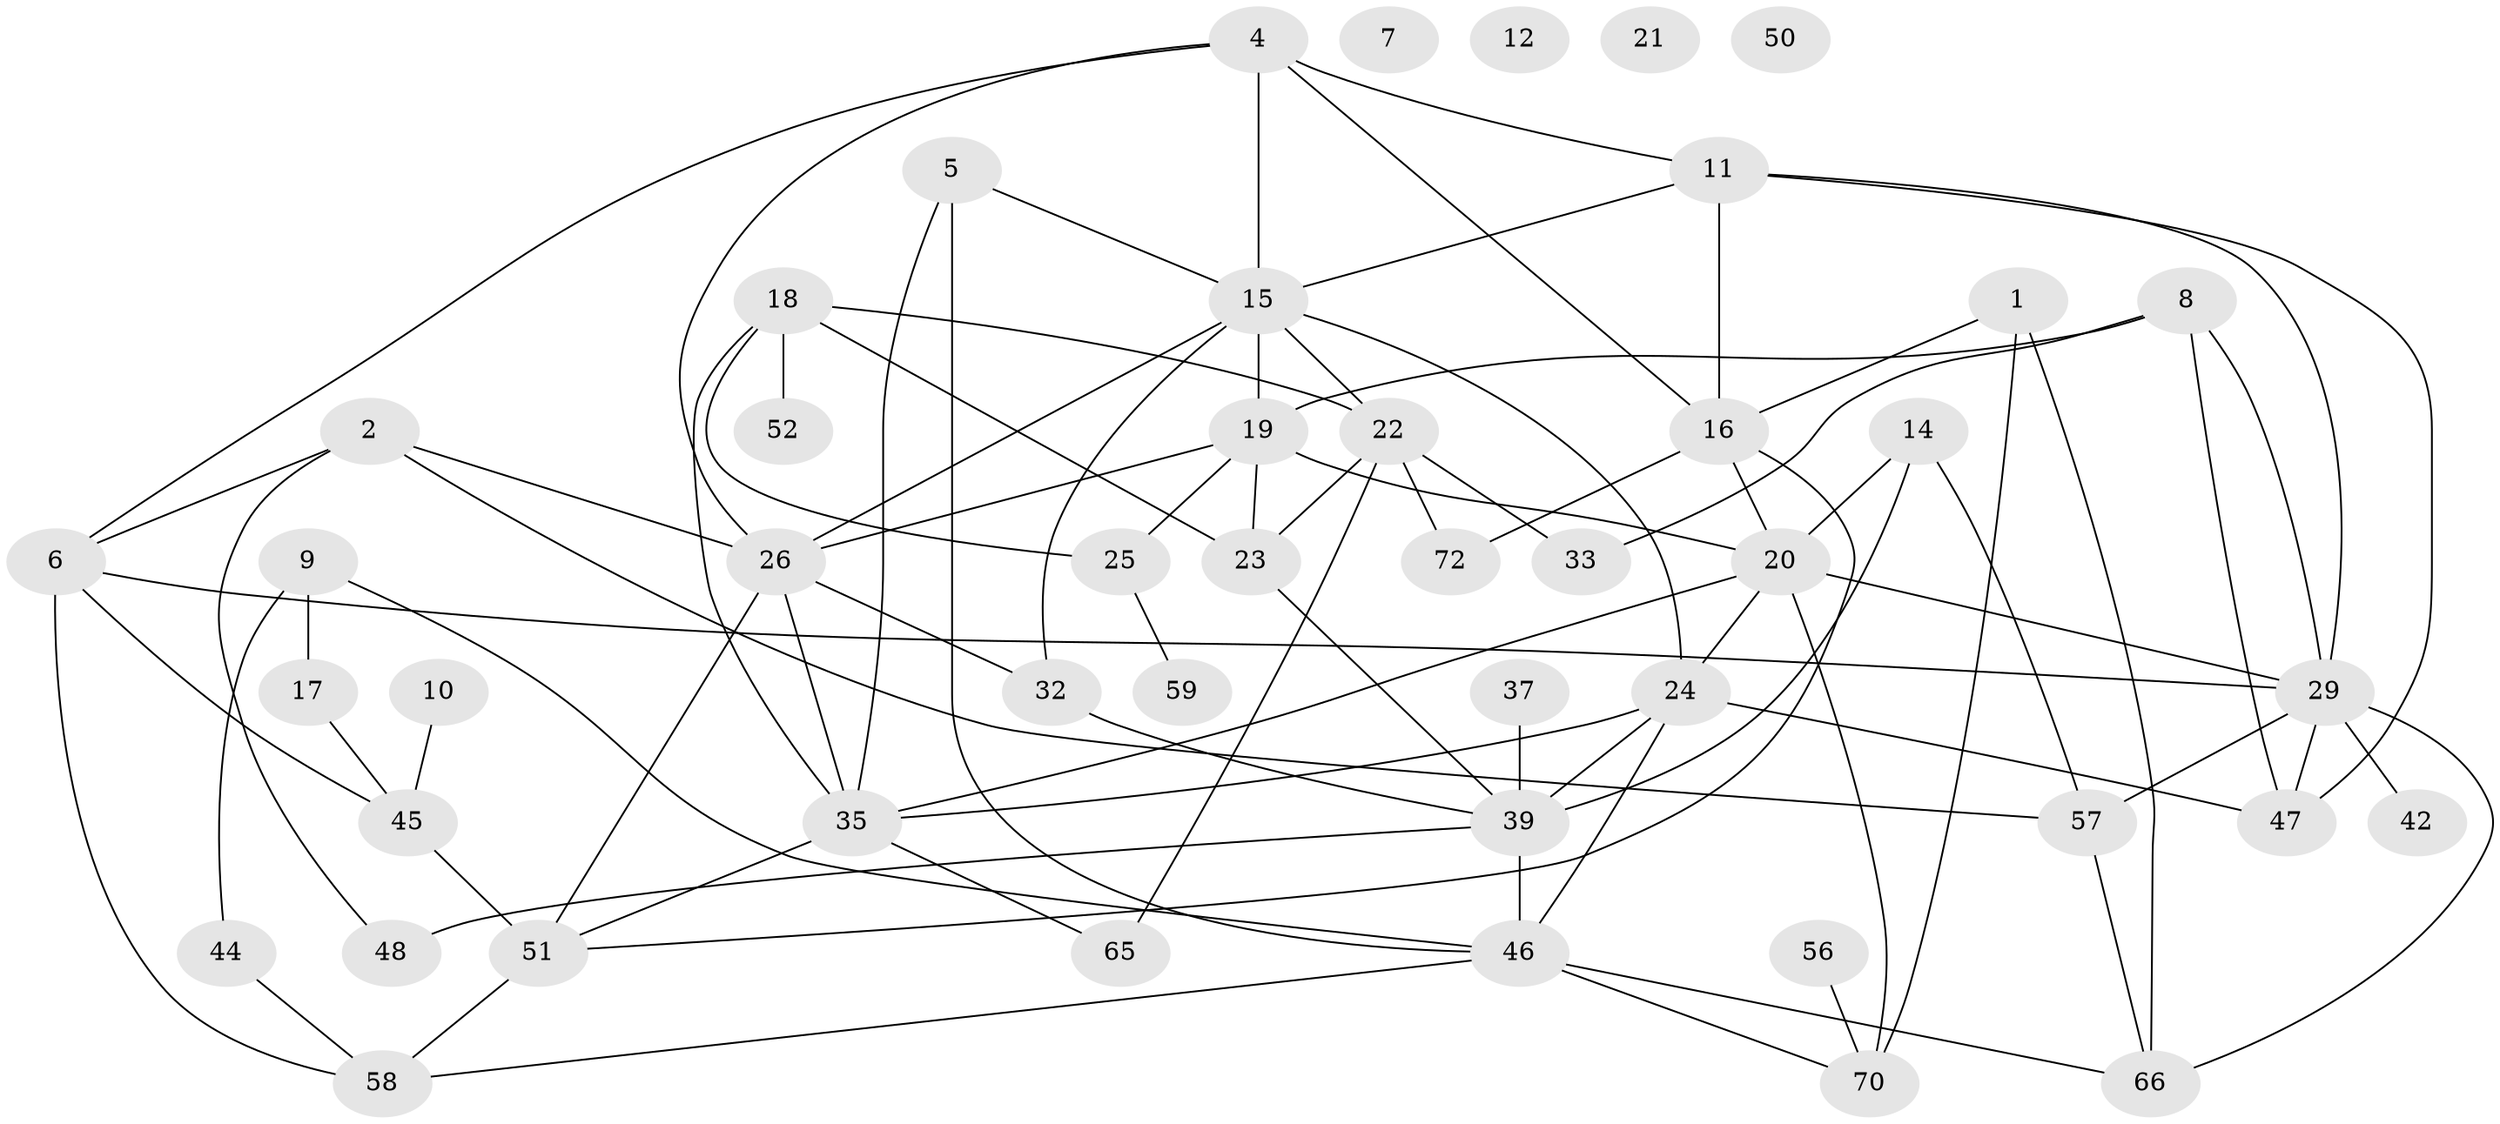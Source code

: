// Generated by graph-tools (version 1.1) at 2025/23/03/03/25 07:23:25]
// undirected, 47 vertices, 86 edges
graph export_dot {
graph [start="1"]
  node [color=gray90,style=filled];
  1;
  2 [super="+3"];
  4 [super="+41"];
  5;
  6 [super="+63"];
  7;
  8 [super="+40"];
  9 [super="+38"];
  10 [super="+13"];
  11 [super="+34"];
  12;
  14 [super="+27"];
  15 [super="+74"];
  16 [super="+53"];
  17;
  18 [super="+28"];
  19 [super="+43"];
  20 [super="+67"];
  21;
  22 [super="+61"];
  23;
  24 [super="+30"];
  25 [super="+31"];
  26 [super="+55"];
  29 [super="+36"];
  32;
  33;
  35 [super="+71"];
  37 [super="+54"];
  39 [super="+68"];
  42;
  44 [super="+49"];
  45 [super="+64"];
  46 [super="+60"];
  47;
  48;
  50;
  51 [super="+69"];
  52;
  56;
  57 [super="+62"];
  58;
  59;
  65;
  66;
  70 [super="+73"];
  72;
  1 -- 66;
  1 -- 70;
  1 -- 16;
  2 -- 26;
  2 -- 48;
  2 -- 6;
  2 -- 57;
  4 -- 26;
  4 -- 15;
  4 -- 16;
  4 -- 6;
  4 -- 11;
  5 -- 35;
  5 -- 46;
  5 -- 15;
  6 -- 58;
  6 -- 29;
  6 -- 45;
  8 -- 29;
  8 -- 33;
  8 -- 47;
  8 -- 19;
  9 -- 46;
  9 -- 44;
  9 -- 17;
  10 -- 45;
  11 -- 29;
  11 -- 47;
  11 -- 16;
  11 -- 15;
  14 -- 57;
  14 -- 20;
  14 -- 39;
  15 -- 22;
  15 -- 26;
  15 -- 32;
  15 -- 19;
  15 -- 24;
  16 -- 20;
  16 -- 72;
  16 -- 51;
  17 -- 45;
  18 -- 22;
  18 -- 25;
  18 -- 52;
  18 -- 23;
  18 -- 35;
  19 -- 20 [weight=2];
  19 -- 23;
  19 -- 25;
  19 -- 26;
  20 -- 70;
  20 -- 29;
  20 -- 24;
  20 -- 35;
  22 -- 65;
  22 -- 33;
  22 -- 23;
  22 -- 72;
  23 -- 39;
  24 -- 46;
  24 -- 47;
  24 -- 39;
  24 -- 35;
  25 -- 59;
  26 -- 32;
  26 -- 51 [weight=2];
  26 -- 35;
  29 -- 42;
  29 -- 47;
  29 -- 66;
  29 -- 57;
  32 -- 39;
  35 -- 65;
  35 -- 51;
  37 -- 39;
  39 -- 48;
  39 -- 46;
  44 -- 58;
  45 -- 51;
  46 -- 58;
  46 -- 70;
  46 -- 66;
  51 -- 58;
  56 -- 70;
  57 -- 66;
}
